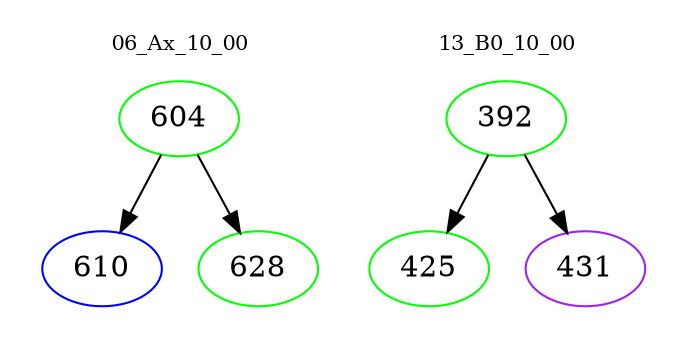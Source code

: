 digraph{
subgraph cluster_0 {
color = white
label = "06_Ax_10_00";
fontsize=10;
T0_604 [label="604", color="green"]
T0_604 -> T0_610 [color="black"]
T0_610 [label="610", color="blue"]
T0_604 -> T0_628 [color="black"]
T0_628 [label="628", color="green"]
}
subgraph cluster_1 {
color = white
label = "13_B0_10_00";
fontsize=10;
T1_392 [label="392", color="green"]
T1_392 -> T1_425 [color="black"]
T1_425 [label="425", color="green"]
T1_392 -> T1_431 [color="black"]
T1_431 [label="431", color="purple"]
}
}
